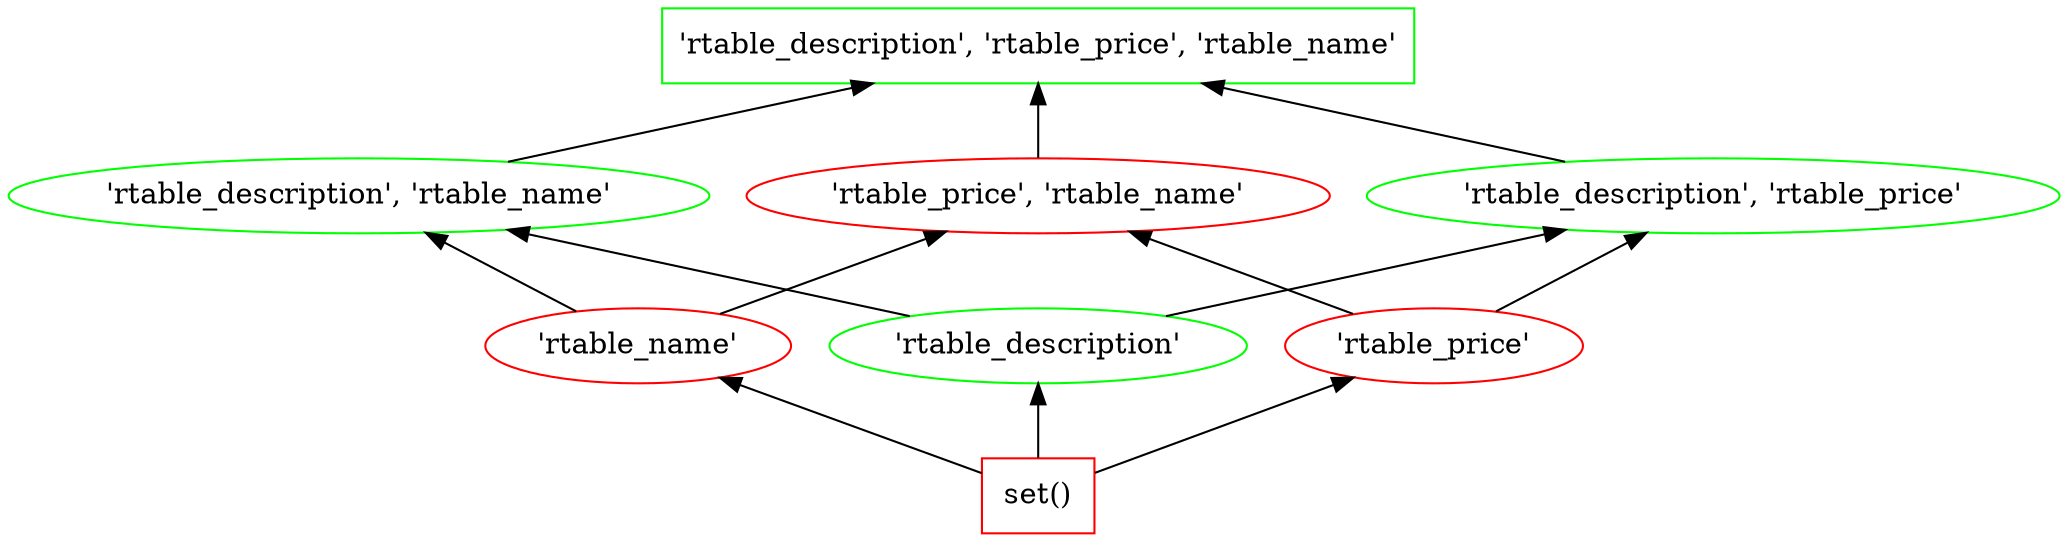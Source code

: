 digraph G {
splines="line"
rankdir=BT
"'rtable_description', 'rtable_price', 'rtable_name'" [shape=box];
"set()" [shape=box];
"set()" [color=red];
"set()" -> "'rtable_name'";
"set()" -> "'rtable_description'";
"set()" -> "'rtable_price'";
"'rtable_name'" [color=red];
"'rtable_name'" -> "'rtable_description', 'rtable_name'";
"'rtable_name'" -> "'rtable_price', 'rtable_name'";
"'rtable_description'" [color=green];
"'rtable_description'" -> "'rtable_description', 'rtable_name'";
"'rtable_description'" -> "'rtable_description', 'rtable_price'";
"'rtable_price'" [color=red];
"'rtable_price'" -> "'rtable_price', 'rtable_name'";
"'rtable_price'" -> "'rtable_description', 'rtable_price'";
"'rtable_description', 'rtable_name'" [color=green];
"'rtable_description', 'rtable_name'" -> "'rtable_description', 'rtable_price', 'rtable_name'";
"'rtable_price', 'rtable_name'" [color=red];
"'rtable_price', 'rtable_name'" -> "'rtable_description', 'rtable_price', 'rtable_name'";
"'rtable_description', 'rtable_price'" [color=green];
"'rtable_description', 'rtable_price'" -> "'rtable_description', 'rtable_price', 'rtable_name'";
"'rtable_description', 'rtable_price', 'rtable_name'" [color=green];
}